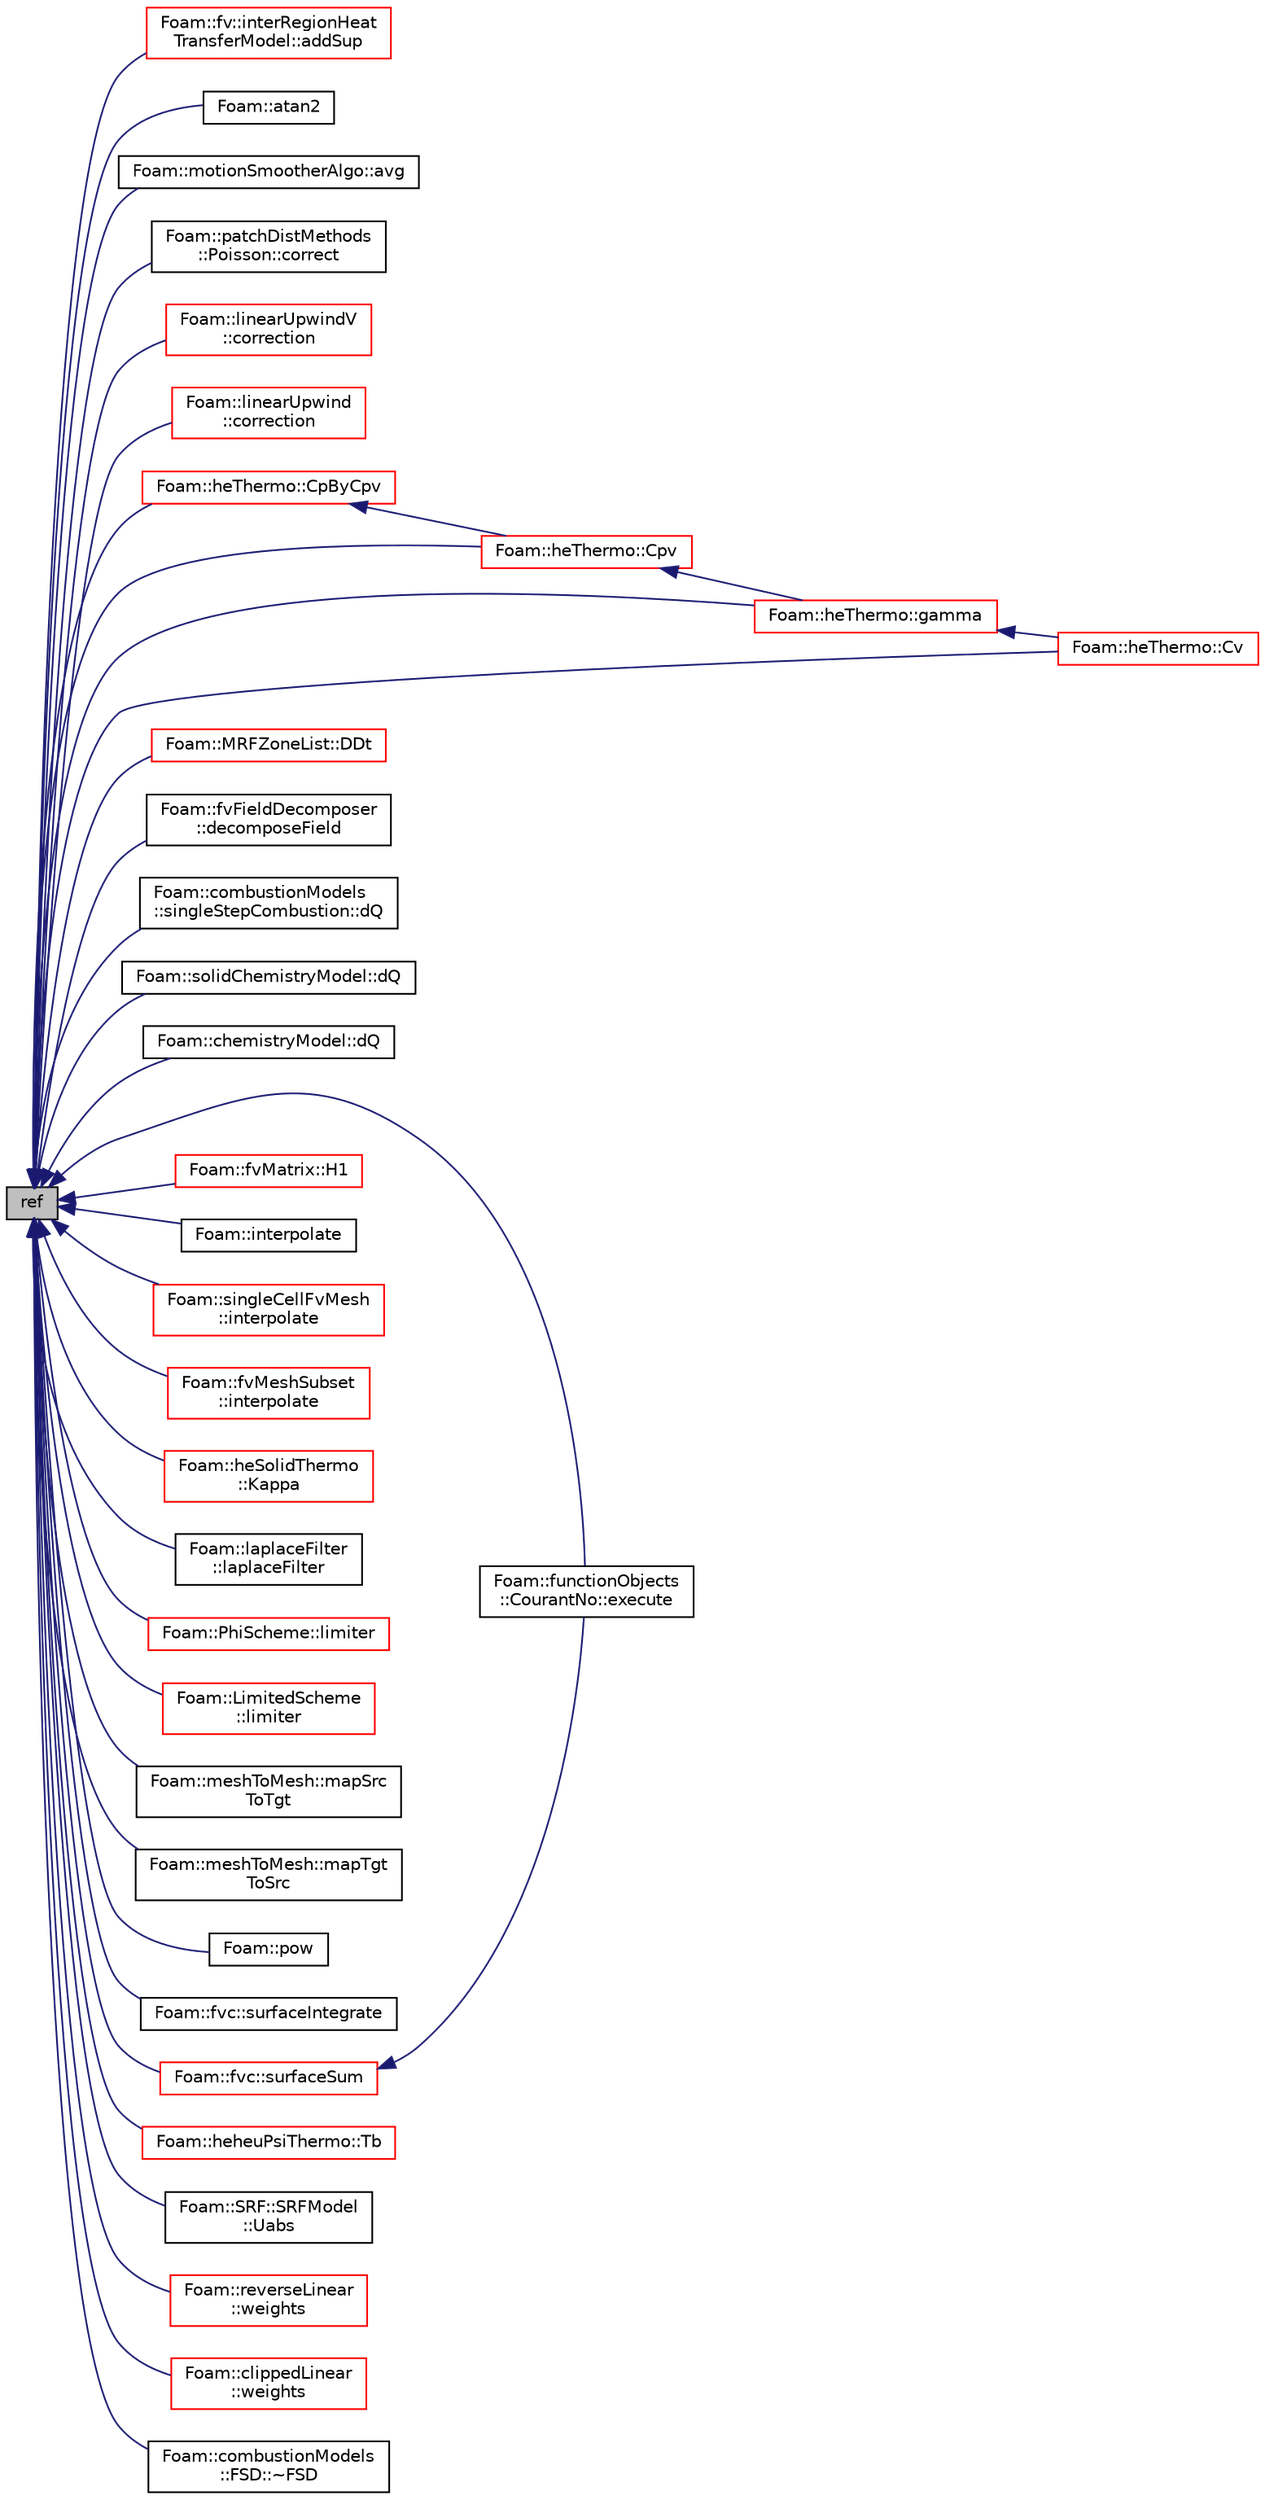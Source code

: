 digraph "ref"
{
  bgcolor="transparent";
  edge [fontname="Helvetica",fontsize="10",labelfontname="Helvetica",labelfontsize="10"];
  node [fontname="Helvetica",fontsize="10",shape=record];
  rankdir="LR";
  Node1 [label="ref",height=0.2,width=0.4,color="black", fillcolor="grey75", style="filled", fontcolor="black"];
  Node1 -> Node2 [dir="back",color="midnightblue",fontsize="10",style="solid",fontname="Helvetica"];
  Node2 [label="Foam::fv::interRegionHeat\lTransferModel::addSup",height=0.2,width=0.4,color="red",URL="$a01187.html#a6944ee16225e24c97df423c35d4cd199",tooltip="Source term to energy equation. "];
  Node1 -> Node3 [dir="back",color="midnightblue",fontsize="10",style="solid",fontname="Helvetica"];
  Node3 [label="Foam::atan2",height=0.2,width=0.4,color="black",URL="$a10936.html#aa32511d4eb698f1a892b1ea7be3b37df"];
  Node1 -> Node4 [dir="back",color="midnightblue",fontsize="10",style="solid",fontname="Helvetica"];
  Node4 [label="Foam::motionSmootherAlgo::avg",height=0.2,width=0.4,color="black",URL="$a01572.html#aa6f9c7ebb447ccec834e8f5689fdebb5"];
  Node1 -> Node5 [dir="back",color="midnightblue",fontsize="10",style="solid",fontname="Helvetica"];
  Node5 [label="Foam::patchDistMethods\l::Poisson::correct",height=0.2,width=0.4,color="black",URL="$a01951.html#a612bb420e07dbe61608dafebdebbaf8a",tooltip="Correct the given distance-to-patch and normal-to-patch fields. "];
  Node1 -> Node6 [dir="back",color="midnightblue",fontsize="10",style="solid",fontname="Helvetica"];
  Node6 [label="Foam::linearUpwindV\l::correction",height=0.2,width=0.4,color="red",URL="$a01379.html#ad5f4a5d3bc1173cf56b1283cdea2e418",tooltip="Return the explicit correction to the face-interpolate. "];
  Node1 -> Node7 [dir="back",color="midnightblue",fontsize="10",style="solid",fontname="Helvetica"];
  Node7 [label="Foam::linearUpwind\l::correction",height=0.2,width=0.4,color="red",URL="$a01378.html#ad5f4a5d3bc1173cf56b1283cdea2e418",tooltip="Return the explicit correction to the face-interpolate. "];
  Node1 -> Node8 [dir="back",color="midnightblue",fontsize="10",style="solid",fontname="Helvetica"];
  Node8 [label="Foam::heThermo::CpByCpv",height=0.2,width=0.4,color="red",URL="$a01022.html#a122ba333e3a24bdf2d35082b1e10ae74",tooltip="Heat capacity ratio []. "];
  Node8 -> Node9 [dir="back",color="midnightblue",fontsize="10",style="solid",fontname="Helvetica"];
  Node9 [label="Foam::heThermo::Cpv",height=0.2,width=0.4,color="red",URL="$a01022.html#ac9246e5eb0132edc016e7ce4b4effd4f",tooltip="Heat capacity at constant pressure/volume [J/kg/K]. "];
  Node9 -> Node10 [dir="back",color="midnightblue",fontsize="10",style="solid",fontname="Helvetica"];
  Node10 [label="Foam::heThermo::gamma",height=0.2,width=0.4,color="red",URL="$a01022.html#afee969d455a78ccd52c3784b85c7d1d7",tooltip="Gamma = Cp/Cv []. "];
  Node10 -> Node11 [dir="back",color="midnightblue",fontsize="10",style="solid",fontname="Helvetica"];
  Node11 [label="Foam::heThermo::Cv",height=0.2,width=0.4,color="red",URL="$a01022.html#a626591544d354cf45535b5c6e64514a4",tooltip="Heat capacity at constant volume [J/kg/K]. "];
  Node1 -> Node9 [dir="back",color="midnightblue",fontsize="10",style="solid",fontname="Helvetica"];
  Node1 -> Node11 [dir="back",color="midnightblue",fontsize="10",style="solid",fontname="Helvetica"];
  Node1 -> Node12 [dir="back",color="midnightblue",fontsize="10",style="solid",fontname="Helvetica"];
  Node12 [label="Foam::MRFZoneList::DDt",height=0.2,width=0.4,color="red",URL="$a01582.html#a86b807bb90498c1a5aaea9d779d52988",tooltip="Return the frame acceleration. "];
  Node1 -> Node13 [dir="back",color="midnightblue",fontsize="10",style="solid",fontname="Helvetica"];
  Node13 [label="Foam::fvFieldDecomposer\l::decomposeField",height=0.2,width=0.4,color="black",URL="$a00889.html#a8fbd2e0eb6a5d073d0f979ba14dcf43f"];
  Node1 -> Node14 [dir="back",color="midnightblue",fontsize="10",style="solid",fontname="Helvetica"];
  Node14 [label="Foam::combustionModels\l::singleStepCombustion::dQ",height=0.2,width=0.4,color="black",URL="$a02404.html#a7a9e7511a3eaa42592a0647f3532beb9",tooltip="Heat release rate calculated from fuel consumption rate matrix. "];
  Node1 -> Node15 [dir="back",color="midnightblue",fontsize="10",style="solid",fontname="Helvetica"];
  Node15 [label="Foam::solidChemistryModel::dQ",height=0.2,width=0.4,color="black",URL="$a02450.html#a5007b91923f971921d09fe1f159462d7",tooltip="Return the heat release, i.e. enthalpy/sec [m2/s3]. "];
  Node1 -> Node16 [dir="back",color="midnightblue",fontsize="10",style="solid",fontname="Helvetica"];
  Node16 [label="Foam::chemistryModel::dQ",height=0.2,width=0.4,color="black",URL="$a00265.html#a5007b91923f971921d09fe1f159462d7",tooltip="Return the heat release, i.e. enthalpy/sec [kg/m2/s3]. "];
  Node1 -> Node17 [dir="back",color="midnightblue",fontsize="10",style="solid",fontname="Helvetica"];
  Node17 [label="Foam::functionObjects\l::CourantNo::execute",height=0.2,width=0.4,color="black",URL="$a00428.html#ac7366682f728350b2ed2c67e9aa68f3e",tooltip="Execute, currently does nothing. "];
  Node1 -> Node10 [dir="back",color="midnightblue",fontsize="10",style="solid",fontname="Helvetica"];
  Node1 -> Node18 [dir="back",color="midnightblue",fontsize="10",style="solid",fontname="Helvetica"];
  Node18 [label="Foam::fvMatrix::H1",height=0.2,width=0.4,color="red",URL="$a00891.html#ad973c8cad195e7174c90582555363352",tooltip="Return H(1) "];
  Node1 -> Node19 [dir="back",color="midnightblue",fontsize="10",style="solid",fontname="Helvetica"];
  Node19 [label="Foam::interpolate",height=0.2,width=0.4,color="black",URL="$a10936.html#ab78a11ca7821ef611119242663cbe895",tooltip="Interpolate field vf according to direction dir. "];
  Node1 -> Node20 [dir="back",color="midnightblue",fontsize="10",style="solid",fontname="Helvetica"];
  Node20 [label="Foam::singleCellFvMesh\l::interpolate",height=0.2,width=0.4,color="red",URL="$a02395.html#a7f0d8ba2b6a4c4c47fd025904753a3fc",tooltip="Map volField. Internal field set to average, patch fields straight. "];
  Node1 -> Node21 [dir="back",color="midnightblue",fontsize="10",style="solid",fontname="Helvetica"];
  Node21 [label="Foam::fvMeshSubset\l::interpolate",height=0.2,width=0.4,color="red",URL="$a00898.html#ab2b56c3ad77bae1b74dcfcb148e29073",tooltip="Map volume field. "];
  Node1 -> Node22 [dir="back",color="midnightblue",fontsize="10",style="solid",fontname="Helvetica"];
  Node22 [label="Foam::heSolidThermo\l::Kappa",height=0.2,width=0.4,color="red",URL="$a01021.html#a98a88670ef589567666db85b98b0db4c",tooltip="Anisotropic thermal conductivity [W/m/K]. "];
  Node1 -> Node23 [dir="back",color="midnightblue",fontsize="10",style="solid",fontname="Helvetica"];
  Node23 [label="Foam::laplaceFilter\l::laplaceFilter",height=0.2,width=0.4,color="black",URL="$a01299.html#a87f186f0b5de562cf1f79251fec52491",tooltip="Construct from components. "];
  Node1 -> Node24 [dir="back",color="midnightblue",fontsize="10",style="solid",fontname="Helvetica"];
  Node24 [label="Foam::PhiScheme::limiter",height=0.2,width=0.4,color="red",URL="$a01893.html#aad9e018b93b59932a398c0826c5cef86",tooltip="Return the interpolation weighting factors. "];
  Node1 -> Node25 [dir="back",color="midnightblue",fontsize="10",style="solid",fontname="Helvetica"];
  Node25 [label="Foam::LimitedScheme\l::limiter",height=0.2,width=0.4,color="red",URL="$a01350.html#aad9e018b93b59932a398c0826c5cef86",tooltip="Return the interpolation weighting factors. "];
  Node1 -> Node26 [dir="back",color="midnightblue",fontsize="10",style="solid",fontname="Helvetica"];
  Node26 [label="Foam::meshToMesh::mapSrc\lToTgt",height=0.2,width=0.4,color="black",URL="$a01515.html#a12ac7f5f127c3c9855cfd8f4033a4c2c"];
  Node1 -> Node27 [dir="back",color="midnightblue",fontsize="10",style="solid",fontname="Helvetica"];
  Node27 [label="Foam::meshToMesh::mapTgt\lToSrc",height=0.2,width=0.4,color="black",URL="$a01515.html#ab83fc6a7416a41c94a64e8966e2cfa81"];
  Node1 -> Node28 [dir="back",color="midnightblue",fontsize="10",style="solid",fontname="Helvetica"];
  Node28 [label="Foam::pow",height=0.2,width=0.4,color="black",URL="$a10936.html#a30393fce772edaf7f8b827935f702be9"];
  Node1 -> Node29 [dir="back",color="midnightblue",fontsize="10",style="solid",fontname="Helvetica"];
  Node29 [label="Foam::fvc::surfaceIntegrate",height=0.2,width=0.4,color="black",URL="$a10972.html#a9c95a4e3c2b8abacbac5761792c17af2"];
  Node1 -> Node30 [dir="back",color="midnightblue",fontsize="10",style="solid",fontname="Helvetica"];
  Node30 [label="Foam::fvc::surfaceSum",height=0.2,width=0.4,color="red",URL="$a10972.html#aa0a1e3c4ec02aa6a37f517c4d5270046"];
  Node30 -> Node17 [dir="back",color="midnightblue",fontsize="10",style="solid",fontname="Helvetica"];
  Node1 -> Node31 [dir="back",color="midnightblue",fontsize="10",style="solid",fontname="Helvetica"];
  Node31 [label="Foam::heheuPsiThermo::Tb",height=0.2,width=0.4,color="red",URL="$a01009.html#a6859ca89e71b7924a116335d72632a5c",tooltip="Burnt gas temperature [K]. "];
  Node1 -> Node32 [dir="back",color="midnightblue",fontsize="10",style="solid",fontname="Helvetica"];
  Node32 [label="Foam::SRF::SRFModel\l::Uabs",height=0.2,width=0.4,color="black",URL="$a02505.html#a9763a98977b1c89e8836ca7812ee0738",tooltip="Return absolute velocity for complete mesh. "];
  Node1 -> Node33 [dir="back",color="midnightblue",fontsize="10",style="solid",fontname="Helvetica"];
  Node33 [label="Foam::reverseLinear\l::weights",height=0.2,width=0.4,color="red",URL="$a02251.html#ae3cee6bfc4fee6e13df66df7e856ed37",tooltip="Return the interpolation weighting factors. "];
  Node1 -> Node34 [dir="back",color="midnightblue",fontsize="10",style="solid",fontname="Helvetica"];
  Node34 [label="Foam::clippedLinear\l::weights",height=0.2,width=0.4,color="red",URL="$a00273.html#ae3cee6bfc4fee6e13df66df7e856ed37",tooltip="Return the interpolation weighting factors. "];
  Node1 -> Node35 [dir="back",color="midnightblue",fontsize="10",style="solid",fontname="Helvetica"];
  Node35 [label="Foam::combustionModels\l::FSD::~FSD",height=0.2,width=0.4,color="black",URL="$a00880.html#ace0fc80069db69d09e51a5a3c67586ee"];
}
